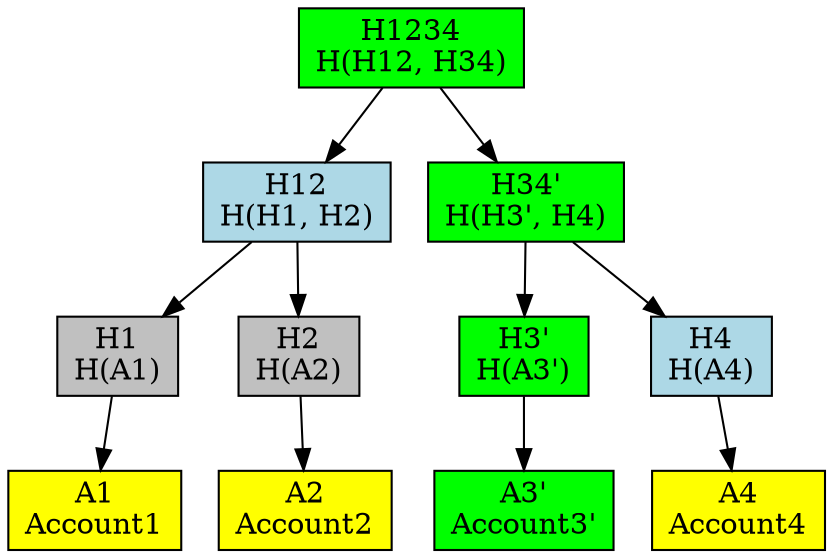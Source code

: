 digraph {
    h21 -> a1;
    h22 -> a2;
    h23 -> a3;
    h24 -> a4;

    h11 -> h21;
    h11 -> h22;
    h12 -> h23;
    h12 -> h24;

    root -> h11;
    root -> h12;
    
    splines=line;
    
    a1[ style=filled fillcolor=yellow shape=rectangle label="A1\nAccount1" ];
    a2[ style=filled fillcolor=yellow shape=rectangle label="A2\nAccount2" ];
    a3[ style=filled fillcolor=green shape=rectangle label="A3'\nAccount3'"];
    a4[ style=filled fillcolor=yellow shape=rectangle label="A4\nAccount4"];

    h21 [style=filled fillcolor=grey shape=rectangle label="H1\nH(A1)"];
    h22 [style=filled fillcolor=grey shape=rectangle label="H2\nH(A2)"];
    h23 [style=filled fillcolor=green shape=rectangle label="H3'\nH(A3')"];
    h24 [style=filled fillcolor=lightblue shape=rectangle label="H4\nH(A4)"];

    h11 [ style=filled fillcolor=lightblue shape=rectangle label="H12\nH(H1, H2)"];
    h12 [ style=filled fillcolor=green shape=rectangle label="H34'\nH(H3', H4)"];
    root [ style=filled fillcolor=green shape=rectangle label="H1234\nH(H12, H34)"];
    
    node [shape=rectangle];
}

